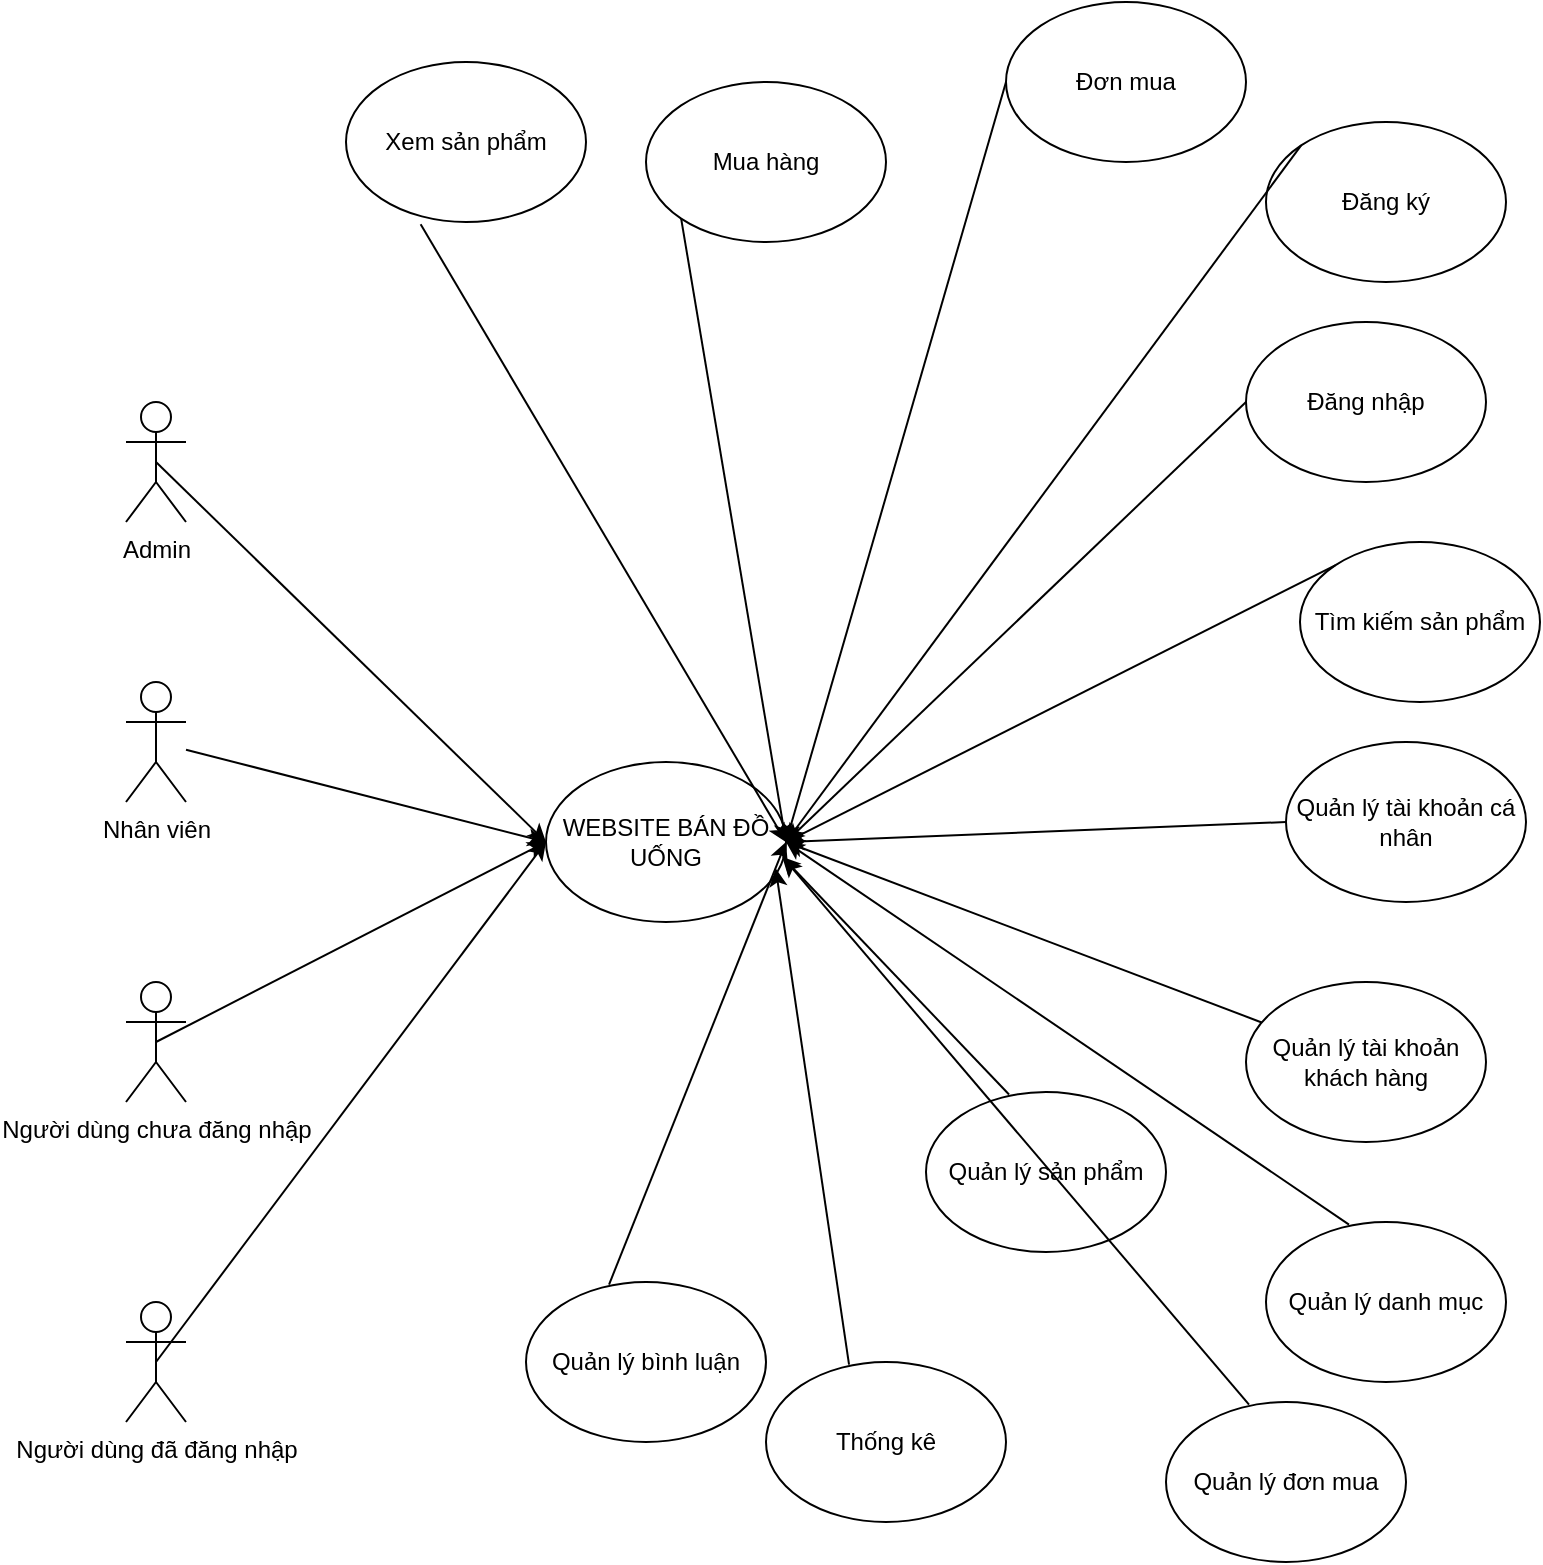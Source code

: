 <mxfile version="22.1.0" type="github" pages="2">
  <diagram name="Trang-1" id="LE5ST5JqmTWKM6O9tlin">
    <mxGraphModel dx="2893" dy="1637" grid="1" gridSize="10" guides="1" tooltips="1" connect="1" arrows="1" fold="1" page="1" pageScale="1" pageWidth="827" pageHeight="1169" math="0" shadow="0">
      <root>
        <mxCell id="0" />
        <mxCell id="1" parent="0" />
        <mxCell id="e_DF6yTAuLV_D-v6HtF5-1" value="Người dùng chưa đăng nhập" style="shape=umlActor;verticalLabelPosition=bottom;verticalAlign=top;html=1;outlineConnect=0;" parent="1" vertex="1">
          <mxGeometry x="120" y="530" width="30" height="60" as="geometry" />
        </mxCell>
        <mxCell id="e_DF6yTAuLV_D-v6HtF5-3" value="Admin" style="shape=umlActor;verticalLabelPosition=bottom;verticalAlign=top;html=1;outlineConnect=0;" parent="1" vertex="1">
          <mxGeometry x="120" y="240" width="30" height="60" as="geometry" />
        </mxCell>
        <mxCell id="e_DF6yTAuLV_D-v6HtF5-4" value="Người dùng đã đăng nhập" style="shape=umlActor;verticalLabelPosition=bottom;verticalAlign=top;html=1;outlineConnect=0;" parent="1" vertex="1">
          <mxGeometry x="120" y="690" width="30" height="60" as="geometry" />
        </mxCell>
        <mxCell id="e_DF6yTAuLV_D-v6HtF5-5" value="Nhân viên" style="shape=umlActor;verticalLabelPosition=bottom;verticalAlign=top;html=1;outlineConnect=0;" parent="1" vertex="1">
          <mxGeometry x="120" y="380" width="30" height="60" as="geometry" />
        </mxCell>
        <mxCell id="e_DF6yTAuLV_D-v6HtF5-9" value="WEBSITE BÁN ĐỒ UỐNG" style="ellipse;whiteSpace=wrap;html=1;" parent="1" vertex="1">
          <mxGeometry x="330" y="420" width="120" height="80" as="geometry" />
        </mxCell>
        <mxCell id="e_DF6yTAuLV_D-v6HtF5-11" value="" style="endArrow=classic;html=1;rounded=0;entryX=0;entryY=0.5;entryDx=0;entryDy=0;exitX=0.5;exitY=0.5;exitDx=0;exitDy=0;exitPerimeter=0;" parent="1" source="e_DF6yTAuLV_D-v6HtF5-1" target="e_DF6yTAuLV_D-v6HtF5-9" edge="1">
          <mxGeometry width="50" height="50" relative="1" as="geometry">
            <mxPoint x="150" y="570" as="sourcePoint" />
            <mxPoint x="200" y="520" as="targetPoint" />
          </mxGeometry>
        </mxCell>
        <mxCell id="e_DF6yTAuLV_D-v6HtF5-12" value="" style="endArrow=classic;html=1;rounded=0;entryX=0;entryY=0.5;entryDx=0;entryDy=0;exitX=0.5;exitY=0.5;exitDx=0;exitDy=0;exitPerimeter=0;" parent="1" source="e_DF6yTAuLV_D-v6HtF5-4" target="e_DF6yTAuLV_D-v6HtF5-9" edge="1">
          <mxGeometry width="50" height="50" relative="1" as="geometry">
            <mxPoint x="150" y="570" as="sourcePoint" />
            <mxPoint x="200" y="520" as="targetPoint" />
          </mxGeometry>
        </mxCell>
        <mxCell id="e_DF6yTAuLV_D-v6HtF5-13" value="" style="endArrow=classic;html=1;rounded=0;entryX=0;entryY=0.5;entryDx=0;entryDy=0;" parent="1" source="e_DF6yTAuLV_D-v6HtF5-5" target="e_DF6yTAuLV_D-v6HtF5-9" edge="1">
          <mxGeometry width="50" height="50" relative="1" as="geometry">
            <mxPoint x="150" y="570" as="sourcePoint" />
            <mxPoint x="200" y="520" as="targetPoint" />
          </mxGeometry>
        </mxCell>
        <mxCell id="e_DF6yTAuLV_D-v6HtF5-14" value="" style="endArrow=classic;html=1;rounded=0;entryX=0;entryY=0.5;entryDx=0;entryDy=0;exitX=0.5;exitY=0.5;exitDx=0;exitDy=0;exitPerimeter=0;" parent="1" source="e_DF6yTAuLV_D-v6HtF5-3" target="e_DF6yTAuLV_D-v6HtF5-9" edge="1">
          <mxGeometry width="50" height="50" relative="1" as="geometry">
            <mxPoint x="150" y="570" as="sourcePoint" />
            <mxPoint x="200" y="520" as="targetPoint" />
          </mxGeometry>
        </mxCell>
        <mxCell id="e_DF6yTAuLV_D-v6HtF5-16" value="Tìm kiếm sản phẩm" style="ellipse;whiteSpace=wrap;html=1;" parent="1" vertex="1">
          <mxGeometry x="707" y="310" width="120" height="80" as="geometry" />
        </mxCell>
        <mxCell id="e_DF6yTAuLV_D-v6HtF5-17" value="Đăng ký" style="ellipse;whiteSpace=wrap;html=1;" parent="1" vertex="1">
          <mxGeometry x="690" y="100" width="120" height="80" as="geometry" />
        </mxCell>
        <mxCell id="e_DF6yTAuLV_D-v6HtF5-18" value="Đơn mua" style="ellipse;whiteSpace=wrap;html=1;" parent="1" vertex="1">
          <mxGeometry x="560" y="40" width="120" height="80" as="geometry" />
        </mxCell>
        <mxCell id="e_DF6yTAuLV_D-v6HtF5-19" value="Quản lý tài khoản cá nhân" style="ellipse;whiteSpace=wrap;html=1;" parent="1" vertex="1">
          <mxGeometry x="700" y="410" width="120" height="80" as="geometry" />
        </mxCell>
        <mxCell id="e_DF6yTAuLV_D-v6HtF5-20" value="Mua hàng" style="ellipse;whiteSpace=wrap;html=1;" parent="1" vertex="1">
          <mxGeometry x="380" y="80" width="120" height="80" as="geometry" />
        </mxCell>
        <mxCell id="e_DF6yTAuLV_D-v6HtF5-21" value="Xem sản phẩm" style="ellipse;whiteSpace=wrap;html=1;" parent="1" vertex="1">
          <mxGeometry x="230" y="70" width="120" height="80" as="geometry" />
        </mxCell>
        <mxCell id="e_DF6yTAuLV_D-v6HtF5-23" value="" style="endArrow=classic;html=1;rounded=0;entryX=1;entryY=0.5;entryDx=0;entryDy=0;exitX=0.311;exitY=1.014;exitDx=0;exitDy=0;exitPerimeter=0;" parent="1" source="e_DF6yTAuLV_D-v6HtF5-21" target="e_DF6yTAuLV_D-v6HtF5-9" edge="1">
          <mxGeometry width="50" height="50" relative="1" as="geometry">
            <mxPoint x="410" y="570" as="sourcePoint" />
            <mxPoint x="460" y="520" as="targetPoint" />
          </mxGeometry>
        </mxCell>
        <mxCell id="e_DF6yTAuLV_D-v6HtF5-24" value="" style="endArrow=classic;html=1;rounded=0;entryX=1;entryY=0.5;entryDx=0;entryDy=0;exitX=0;exitY=1;exitDx=0;exitDy=0;" parent="1" source="e_DF6yTAuLV_D-v6HtF5-20" target="e_DF6yTAuLV_D-v6HtF5-9" edge="1">
          <mxGeometry width="50" height="50" relative="1" as="geometry">
            <mxPoint x="410" y="570" as="sourcePoint" />
            <mxPoint x="460" y="520" as="targetPoint" />
          </mxGeometry>
        </mxCell>
        <mxCell id="e_DF6yTAuLV_D-v6HtF5-25" value="" style="endArrow=classic;html=1;rounded=0;entryX=1;entryY=0.5;entryDx=0;entryDy=0;exitX=0;exitY=0.5;exitDx=0;exitDy=0;" parent="1" source="e_DF6yTAuLV_D-v6HtF5-19" target="e_DF6yTAuLV_D-v6HtF5-9" edge="1">
          <mxGeometry width="50" height="50" relative="1" as="geometry">
            <mxPoint x="410" y="570" as="sourcePoint" />
            <mxPoint x="460" y="520" as="targetPoint" />
          </mxGeometry>
        </mxCell>
        <mxCell id="e_DF6yTAuLV_D-v6HtF5-26" value="" style="endArrow=classic;html=1;rounded=0;entryX=1;entryY=0.5;entryDx=0;entryDy=0;exitX=0;exitY=0.5;exitDx=0;exitDy=0;" parent="1" source="e_DF6yTAuLV_D-v6HtF5-18" target="e_DF6yTAuLV_D-v6HtF5-9" edge="1">
          <mxGeometry width="50" height="50" relative="1" as="geometry">
            <mxPoint x="410" y="570" as="sourcePoint" />
            <mxPoint x="460" y="520" as="targetPoint" />
          </mxGeometry>
        </mxCell>
        <mxCell id="e_DF6yTAuLV_D-v6HtF5-27" value="" style="endArrow=classic;html=1;rounded=0;exitX=0;exitY=0;exitDx=0;exitDy=0;" parent="1" source="e_DF6yTAuLV_D-v6HtF5-17" edge="1">
          <mxGeometry width="50" height="50" relative="1" as="geometry">
            <mxPoint x="410" y="570" as="sourcePoint" />
            <mxPoint x="450" y="460" as="targetPoint" />
          </mxGeometry>
        </mxCell>
        <mxCell id="e_DF6yTAuLV_D-v6HtF5-28" value="" style="endArrow=classic;html=1;rounded=0;entryX=1;entryY=0.5;entryDx=0;entryDy=0;exitX=0;exitY=0;exitDx=0;exitDy=0;" parent="1" source="e_DF6yTAuLV_D-v6HtF5-16" target="e_DF6yTAuLV_D-v6HtF5-9" edge="1">
          <mxGeometry width="50" height="50" relative="1" as="geometry">
            <mxPoint x="410" y="570" as="sourcePoint" />
            <mxPoint x="460" y="520" as="targetPoint" />
          </mxGeometry>
        </mxCell>
        <mxCell id="9szWvoPitaLKR_dvQlTz-1" value="Quản lý tài khoản khách hàng" style="ellipse;whiteSpace=wrap;html=1;" parent="1" vertex="1">
          <mxGeometry x="680" y="530" width="120" height="80" as="geometry" />
        </mxCell>
        <mxCell id="9szWvoPitaLKR_dvQlTz-2" value="Đăng nhập" style="ellipse;whiteSpace=wrap;html=1;" parent="1" vertex="1">
          <mxGeometry x="680" y="200" width="120" height="80" as="geometry" />
        </mxCell>
        <mxCell id="9szWvoPitaLKR_dvQlTz-3" value="" style="endArrow=classic;html=1;rounded=0;exitX=0;exitY=0.5;exitDx=0;exitDy=0;entryX=1;entryY=0.5;entryDx=0;entryDy=0;" parent="1" source="9szWvoPitaLKR_dvQlTz-2" target="e_DF6yTAuLV_D-v6HtF5-9" edge="1">
          <mxGeometry width="50" height="50" relative="1" as="geometry">
            <mxPoint x="735" y="282" as="sourcePoint" />
            <mxPoint x="460" y="470" as="targetPoint" />
          </mxGeometry>
        </mxCell>
        <mxCell id="9szWvoPitaLKR_dvQlTz-4" value="" style="endArrow=classic;html=1;rounded=0;entryX=1;entryY=0.5;entryDx=0;entryDy=0;" parent="1" source="9szWvoPitaLKR_dvQlTz-1" target="e_DF6yTAuLV_D-v6HtF5-9" edge="1">
          <mxGeometry width="50" height="50" relative="1" as="geometry">
            <mxPoint x="745" y="292" as="sourcePoint" />
            <mxPoint x="470" y="480" as="targetPoint" />
          </mxGeometry>
        </mxCell>
        <mxCell id="9szWvoPitaLKR_dvQlTz-5" value="Quản lý danh mục" style="ellipse;whiteSpace=wrap;html=1;" parent="1" vertex="1">
          <mxGeometry x="690" y="650" width="120" height="80" as="geometry" />
        </mxCell>
        <mxCell id="9szWvoPitaLKR_dvQlTz-6" value="" style="endArrow=classic;html=1;rounded=0;exitX=0.346;exitY=0.016;exitDx=0;exitDy=0;exitPerimeter=0;entryX=1;entryY=0.5;entryDx=0;entryDy=0;" parent="1" source="9szWvoPitaLKR_dvQlTz-5" target="e_DF6yTAuLV_D-v6HtF5-9" edge="1">
          <mxGeometry width="50" height="50" relative="1" as="geometry">
            <mxPoint x="655" y="648" as="sourcePoint" />
            <mxPoint x="400" y="570" as="targetPoint" />
          </mxGeometry>
        </mxCell>
        <mxCell id="9szWvoPitaLKR_dvQlTz-7" value="Quản lý sản phẩm" style="ellipse;whiteSpace=wrap;html=1;" parent="1" vertex="1">
          <mxGeometry x="520" y="585" width="120" height="80" as="geometry" />
        </mxCell>
        <mxCell id="9szWvoPitaLKR_dvQlTz-8" value="" style="endArrow=classic;html=1;rounded=0;exitX=0.346;exitY=0.016;exitDx=0;exitDy=0;exitPerimeter=0;entryX=0.984;entryY=0.592;entryDx=0;entryDy=0;entryPerimeter=0;" parent="1" source="9szWvoPitaLKR_dvQlTz-7" target="e_DF6yTAuLV_D-v6HtF5-9" edge="1">
          <mxGeometry width="50" height="50" relative="1" as="geometry">
            <mxPoint x="610" y="678" as="sourcePoint" />
            <mxPoint x="355" y="600" as="targetPoint" />
          </mxGeometry>
        </mxCell>
        <mxCell id="9szWvoPitaLKR_dvQlTz-9" value="Quản lý đơn mua" style="ellipse;whiteSpace=wrap;html=1;" parent="1" vertex="1">
          <mxGeometry x="640" y="740" width="120" height="80" as="geometry" />
        </mxCell>
        <mxCell id="9szWvoPitaLKR_dvQlTz-10" value="" style="endArrow=classic;html=1;rounded=0;exitX=0.346;exitY=0.016;exitDx=0;exitDy=0;exitPerimeter=0;entryX=0.991;entryY=0.603;entryDx=0;entryDy=0;entryPerimeter=0;" parent="1" source="9szWvoPitaLKR_dvQlTz-9" target="e_DF6yTAuLV_D-v6HtF5-9" edge="1">
          <mxGeometry width="50" height="50" relative="1" as="geometry">
            <mxPoint x="555" y="713" as="sourcePoint" />
            <mxPoint x="300" y="635" as="targetPoint" />
          </mxGeometry>
        </mxCell>
        <mxCell id="9szWvoPitaLKR_dvQlTz-11" value="Thống kê" style="ellipse;whiteSpace=wrap;html=1;" parent="1" vertex="1">
          <mxGeometry x="440" y="720" width="120" height="80" as="geometry" />
        </mxCell>
        <mxCell id="9szWvoPitaLKR_dvQlTz-12" value="" style="endArrow=classic;html=1;rounded=0;exitX=0.346;exitY=0.016;exitDx=0;exitDy=0;exitPerimeter=0;entryX=0.957;entryY=0.665;entryDx=0;entryDy=0;entryPerimeter=0;" parent="1" source="9szWvoPitaLKR_dvQlTz-11" target="e_DF6yTAuLV_D-v6HtF5-9" edge="1">
          <mxGeometry width="50" height="50" relative="1" as="geometry">
            <mxPoint x="615" y="688" as="sourcePoint" />
            <mxPoint x="360" y="610" as="targetPoint" />
          </mxGeometry>
        </mxCell>
        <mxCell id="9szWvoPitaLKR_dvQlTz-13" value="Quản lý bình luận" style="ellipse;whiteSpace=wrap;html=1;" parent="1" vertex="1">
          <mxGeometry x="320" y="680" width="120" height="80" as="geometry" />
        </mxCell>
        <mxCell id="9szWvoPitaLKR_dvQlTz-14" value="" style="endArrow=classic;html=1;rounded=0;exitX=0.346;exitY=0.016;exitDx=0;exitDy=0;exitPerimeter=0;entryX=1;entryY=0.5;entryDx=0;entryDy=0;" parent="1" source="9szWvoPitaLKR_dvQlTz-13" target="e_DF6yTAuLV_D-v6HtF5-9" edge="1">
          <mxGeometry width="50" height="50" relative="1" as="geometry">
            <mxPoint x="565" y="662" as="sourcePoint" />
            <mxPoint x="310" y="584" as="targetPoint" />
          </mxGeometry>
        </mxCell>
      </root>
    </mxGraphModel>
  </diagram>
  <diagram id="Zil39-c4zS7XawyliA8Z" name="Trang-2">
    <mxGraphModel dx="1335" dy="755" grid="1" gridSize="10" guides="1" tooltips="1" connect="1" arrows="1" fold="1" page="1" pageScale="1" pageWidth="827" pageHeight="1169" math="0" shadow="0">
      <root>
        <mxCell id="0" />
        <mxCell id="1" parent="0" />
        <mxCell id="gdIYdDyOoyrGE-L6zh9g-1" value="Admin" style="shape=umlActor;verticalLabelPosition=bottom;verticalAlign=top;html=1;outlineConnect=0;" parent="1" vertex="1">
          <mxGeometry x="100" y="80" width="30" height="60" as="geometry" />
        </mxCell>
        <mxCell id="gdIYdDyOoyrGE-L6zh9g-2" value="Chức năng đăng nhập quản trị viên" style="ellipse;whiteSpace=wrap;html=1;" parent="1" vertex="1">
          <mxGeometry x="300" y="130" width="120" height="80" as="geometry" />
        </mxCell>
        <mxCell id="gdIYdDyOoyrGE-L6zh9g-3" value="Nhân viên" style="shape=umlActor;verticalLabelPosition=bottom;verticalAlign=top;html=1;outlineConnect=0;" parent="1" vertex="1">
          <mxGeometry x="100" y="210" width="30" height="60" as="geometry" />
        </mxCell>
        <mxCell id="gdIYdDyOoyrGE-L6zh9g-4" value="Chức năng đăng nhập" style="ellipse;whiteSpace=wrap;html=1;" parent="1" vertex="1">
          <mxGeometry x="590" y="130" width="120" height="80" as="geometry" />
        </mxCell>
        <mxCell id="gdIYdDyOoyrGE-L6zh9g-5" value="" style="endArrow=classic;html=1;rounded=0;entryX=0;entryY=0.5;entryDx=0;entryDy=0;exitX=0.5;exitY=0.5;exitDx=0;exitDy=0;exitPerimeter=0;" parent="1" source="gdIYdDyOoyrGE-L6zh9g-3" target="gdIYdDyOoyrGE-L6zh9g-2" edge="1">
          <mxGeometry width="50" height="50" relative="1" as="geometry">
            <mxPoint x="190" y="240" as="sourcePoint" />
            <mxPoint x="240" y="190" as="targetPoint" />
          </mxGeometry>
        </mxCell>
        <mxCell id="gdIYdDyOoyrGE-L6zh9g-6" value="" style="endArrow=classic;html=1;rounded=0;entryX=0;entryY=0.5;entryDx=0;entryDy=0;exitX=0.5;exitY=0.5;exitDx=0;exitDy=0;exitPerimeter=0;" parent="1" source="gdIYdDyOoyrGE-L6zh9g-1" target="gdIYdDyOoyrGE-L6zh9g-2" edge="1">
          <mxGeometry width="50" height="50" relative="1" as="geometry">
            <mxPoint x="260" y="220" as="sourcePoint" />
            <mxPoint x="310" y="170" as="targetPoint" />
          </mxGeometry>
        </mxCell>
        <mxCell id="gdIYdDyOoyrGE-L6zh9g-7" value="" style="endArrow=classic;html=1;rounded=0;entryX=1;entryY=0.5;entryDx=0;entryDy=0;exitX=0;exitY=0.5;exitDx=0;exitDy=0;" parent="1" source="gdIYdDyOoyrGE-L6zh9g-4" target="gdIYdDyOoyrGE-L6zh9g-2" edge="1">
          <mxGeometry width="50" height="50" relative="1" as="geometry">
            <mxPoint x="440" y="240" as="sourcePoint" />
            <mxPoint x="490" y="190" as="targetPoint" />
          </mxGeometry>
        </mxCell>
        <mxCell id="gdIYdDyOoyrGE-L6zh9g-8" value="Người dùng" style="shape=umlActor;verticalLabelPosition=bottom;verticalAlign=top;html=1;outlineConnect=0;" parent="1" vertex="1">
          <mxGeometry x="110" y="450" width="30" height="60" as="geometry" />
        </mxCell>
        <mxCell id="gdIYdDyOoyrGE-L6zh9g-9" value="Chức năng đăng nhập của người dùng" style="ellipse;whiteSpace=wrap;html=1;" parent="1" vertex="1">
          <mxGeometry x="310" y="440" width="150" height="90" as="geometry" />
        </mxCell>
        <mxCell id="gdIYdDyOoyrGE-L6zh9g-10" value="Chức năng quên mật khẩu" style="ellipse;whiteSpace=wrap;html=1;" parent="1" vertex="1">
          <mxGeometry x="600" y="545" width="120" height="80" as="geometry" />
        </mxCell>
        <mxCell id="gdIYdDyOoyrGE-L6zh9g-11" value="Chức năng đăng nhập" style="ellipse;whiteSpace=wrap;html=1;" parent="1" vertex="1">
          <mxGeometry x="600" y="380" width="120" height="80" as="geometry" />
        </mxCell>
        <mxCell id="gdIYdDyOoyrGE-L6zh9g-12" value="" style="endArrow=classic;html=1;rounded=0;exitX=0.5;exitY=0.5;exitDx=0;exitDy=0;exitPerimeter=0;" parent="1" source="gdIYdDyOoyrGE-L6zh9g-8" edge="1">
          <mxGeometry width="50" height="50" relative="1" as="geometry">
            <mxPoint x="270" y="530" as="sourcePoint" />
            <mxPoint x="310" y="480" as="targetPoint" />
          </mxGeometry>
        </mxCell>
        <mxCell id="gdIYdDyOoyrGE-L6zh9g-13" value="" style="endArrow=classic;html=1;rounded=0;exitX=-0.011;exitY=0.553;exitDx=0;exitDy=0;exitPerimeter=0;entryX=1;entryY=0.5;entryDx=0;entryDy=0;" parent="1" target="gdIYdDyOoyrGE-L6zh9g-9" edge="1">
          <mxGeometry width="50" height="50" relative="1" as="geometry">
            <mxPoint x="600.0" y="424.24" as="sourcePoint" />
            <mxPoint x="427.712" y="466.338" as="targetPoint" />
          </mxGeometry>
        </mxCell>
        <mxCell id="gdIYdDyOoyrGE-L6zh9g-14" value="" style="endArrow=classic;html=1;rounded=0;entryX=0.989;entryY=0.421;entryDx=0;entryDy=0;entryPerimeter=0;exitX=0;exitY=0.5;exitDx=0;exitDy=0;" parent="1" source="gdIYdDyOoyrGE-L6zh9g-10" target="gdIYdDyOoyrGE-L6zh9g-9" edge="1">
          <mxGeometry width="50" height="50" relative="1" as="geometry">
            <mxPoint x="440" y="570" as="sourcePoint" />
            <mxPoint x="490" y="520" as="targetPoint" />
          </mxGeometry>
        </mxCell>
        <mxCell id="gdIYdDyOoyrGE-L6zh9g-30" value="Chức năng nhập mã giảm giá" style="ellipse;whiteSpace=wrap;html=1;" parent="1" vertex="1">
          <mxGeometry x="600" y="1010" width="120" height="80" as="geometry" />
        </mxCell>
        <mxCell id="gdIYdDyOoyrGE-L6zh9g-31" value="Người dùng chưa đăng nhập" style="shape=umlActor;verticalLabelPosition=bottom;verticalAlign=top;html=1;outlineConnect=0;" parent="1" vertex="1">
          <mxGeometry x="100" y="772.5" width="30" height="60" as="geometry" />
        </mxCell>
        <mxCell id="gdIYdDyOoyrGE-L6zh9g-32" value="Chức năng mua hàng" style="ellipse;whiteSpace=wrap;html=1;" parent="1" vertex="1">
          <mxGeometry x="300" y="807.5" width="145" height="95" as="geometry" />
        </mxCell>
        <mxCell id="gdIYdDyOoyrGE-L6zh9g-33" value="Người dùng đã đăng nhập" style="shape=umlActor;verticalLabelPosition=bottom;verticalAlign=top;html=1;outlineConnect=0;" parent="1" vertex="1">
          <mxGeometry x="100" y="902.5" width="30" height="60" as="geometry" />
        </mxCell>
        <mxCell id="gdIYdDyOoyrGE-L6zh9g-34" value="Nhập thông tin mua hàng" style="ellipse;whiteSpace=wrap;html=1;" parent="1" vertex="1">
          <mxGeometry x="590" y="822.5" width="120" height="80" as="geometry" />
        </mxCell>
        <mxCell id="gdIYdDyOoyrGE-L6zh9g-35" value="" style="endArrow=classic;html=1;rounded=0;entryX=0;entryY=0.5;entryDx=0;entryDy=0;exitX=0.5;exitY=0.5;exitDx=0;exitDy=0;exitPerimeter=0;" parent="1" source="gdIYdDyOoyrGE-L6zh9g-33" target="gdIYdDyOoyrGE-L6zh9g-32" edge="1">
          <mxGeometry width="50" height="50" relative="1" as="geometry">
            <mxPoint x="190" y="932.5" as="sourcePoint" />
            <mxPoint x="240" y="882.5" as="targetPoint" />
          </mxGeometry>
        </mxCell>
        <mxCell id="gdIYdDyOoyrGE-L6zh9g-36" value="" style="endArrow=classic;html=1;rounded=0;entryX=0;entryY=0.5;entryDx=0;entryDy=0;exitX=0.5;exitY=0.5;exitDx=0;exitDy=0;exitPerimeter=0;" parent="1" source="gdIYdDyOoyrGE-L6zh9g-31" target="gdIYdDyOoyrGE-L6zh9g-32" edge="1">
          <mxGeometry width="50" height="50" relative="1" as="geometry">
            <mxPoint x="260" y="912.5" as="sourcePoint" />
            <mxPoint x="310" y="862.5" as="targetPoint" />
          </mxGeometry>
        </mxCell>
        <mxCell id="gdIYdDyOoyrGE-L6zh9g-37" value="" style="endArrow=classic;html=1;rounded=0;entryX=1;entryY=0.5;entryDx=0;entryDy=0;exitX=0;exitY=0.5;exitDx=0;exitDy=0;" parent="1" source="gdIYdDyOoyrGE-L6zh9g-34" target="gdIYdDyOoyrGE-L6zh9g-32" edge="1">
          <mxGeometry width="50" height="50" relative="1" as="geometry">
            <mxPoint x="440" y="932.5" as="sourcePoint" />
            <mxPoint x="490" y="882.5" as="targetPoint" />
          </mxGeometry>
        </mxCell>
        <mxCell id="gdIYdDyOoyrGE-L6zh9g-39" value="Thêm giỏ hàng" style="ellipse;whiteSpace=wrap;html=1;" parent="1" vertex="1">
          <mxGeometry x="590" y="687.5" width="120" height="80" as="geometry" />
        </mxCell>
        <mxCell id="gdIYdDyOoyrGE-L6zh9g-40" value="" style="endArrow=classic;html=1;rounded=0;exitX=0.037;exitY=0.299;exitDx=0;exitDy=0;exitPerimeter=0;" parent="1" source="gdIYdDyOoyrGE-L6zh9g-30" edge="1">
          <mxGeometry width="50" height="50" relative="1" as="geometry">
            <mxPoint x="600" y="1042.5" as="sourcePoint" />
            <mxPoint x="445" y="857.5" as="targetPoint" />
          </mxGeometry>
        </mxCell>
        <mxCell id="gdIYdDyOoyrGE-L6zh9g-41" value="" style="endArrow=classic;html=1;rounded=0;exitX=0;exitY=0.5;exitDx=0;exitDy=0;entryX=0.993;entryY=0.532;entryDx=0;entryDy=0;entryPerimeter=0;" parent="1" source="gdIYdDyOoyrGE-L6zh9g-39" target="gdIYdDyOoyrGE-L6zh9g-32" edge="1">
          <mxGeometry width="50" height="50" relative="1" as="geometry">
            <mxPoint x="385" y="897.5" as="sourcePoint" />
            <mxPoint x="415" y="867.5" as="targetPoint" />
          </mxGeometry>
        </mxCell>
        <mxCell id="ChWsdMEYth3BgmR_pN5C-75" value="Admin" style="shape=umlActor;verticalLabelPosition=bottom;verticalAlign=top;html=1;outlineConnect=0;" vertex="1" parent="1">
          <mxGeometry x="1990" y="190" width="30" height="60" as="geometry" />
        </mxCell>
        <mxCell id="ChWsdMEYth3BgmR_pN5C-76" value="WEBSITE BÁN ĐỒ UỐNG" style="rounded=1;whiteSpace=wrap;html=1;" vertex="1" parent="1">
          <mxGeometry x="1710" y="535" width="120" height="60" as="geometry" />
        </mxCell>
        <mxCell id="ChWsdMEYth3BgmR_pN5C-77" value="Người dùng đã đăng nhập" style="shape=umlActor;verticalLabelPosition=bottom;verticalAlign=top;html=1;outlineConnect=0;" vertex="1" parent="1">
          <mxGeometry x="1980" y="910" width="30" height="60" as="geometry" />
        </mxCell>
        <mxCell id="ChWsdMEYth3BgmR_pN5C-78" value="Người dùng đã đăng nhập" style="shape=umlActor;verticalLabelPosition=bottom;verticalAlign=top;html=1;outlineConnect=0;" vertex="1" parent="1">
          <mxGeometry x="2070" y="535" width="30" height="60" as="geometry" />
        </mxCell>
        <mxCell id="ChWsdMEYth3BgmR_pN5C-79" value="&amp;nbsp;Quản lý danh mục" style="ellipse;whiteSpace=wrap;html=1;" vertex="1" parent="1">
          <mxGeometry x="1935" y="20" width="120" height="80" as="geometry" />
        </mxCell>
        <mxCell id="ChWsdMEYth3BgmR_pN5C-80" value="&amp;nbsp;Quản lý sản phẩm" style="ellipse;whiteSpace=wrap;html=1;" vertex="1" parent="1">
          <mxGeometry x="2130" y="30" width="120" height="80" as="geometry" />
        </mxCell>
        <mxCell id="ChWsdMEYth3BgmR_pN5C-81" value="&amp;nbsp;Quản lý tài khoản khách hàng" style="ellipse;whiteSpace=wrap;html=1;" vertex="1" parent="1">
          <mxGeometry x="2280" y="70" width="120" height="80" as="geometry" />
        </mxCell>
        <mxCell id="ChWsdMEYth3BgmR_pN5C-82" value="Quản&amp;nbsp; lý bình luận" style="ellipse;whiteSpace=wrap;html=1;" vertex="1" parent="1">
          <mxGeometry x="2210" y="180" width="120" height="80" as="geometry" />
        </mxCell>
        <mxCell id="ChWsdMEYth3BgmR_pN5C-83" value="" style="endArrow=classic;html=1;rounded=0;entryX=0;entryY=1;entryDx=0;entryDy=0;exitX=0.5;exitY=0.5;exitDx=0;exitDy=0;exitPerimeter=0;" edge="1" parent="1" source="ChWsdMEYth3BgmR_pN5C-75" target="ChWsdMEYth3BgmR_pN5C-79">
          <mxGeometry width="50" height="50" relative="1" as="geometry">
            <mxPoint x="2010" y="270" as="sourcePoint" />
            <mxPoint x="2060" y="220" as="targetPoint" />
          </mxGeometry>
        </mxCell>
        <mxCell id="ChWsdMEYth3BgmR_pN5C-84" value="" style="endArrow=classic;html=1;rounded=0;entryX=0;entryY=0;entryDx=0;entryDy=0;exitX=0.5;exitY=0.5;exitDx=0;exitDy=0;exitPerimeter=0;" edge="1" parent="1" source="ChWsdMEYth3BgmR_pN5C-75" target="ChWsdMEYth3BgmR_pN5C-82">
          <mxGeometry width="50" height="50" relative="1" as="geometry">
            <mxPoint x="2070" y="300" as="sourcePoint" />
            <mxPoint x="2110" y="250" as="targetPoint" />
          </mxGeometry>
        </mxCell>
        <mxCell id="ChWsdMEYth3BgmR_pN5C-85" value="" style="endArrow=classic;html=1;rounded=0;entryX=0;entryY=0.5;entryDx=0;entryDy=0;exitX=0.5;exitY=0.5;exitDx=0;exitDy=0;exitPerimeter=0;" edge="1" parent="1" source="ChWsdMEYth3BgmR_pN5C-75" target="ChWsdMEYth3BgmR_pN5C-81">
          <mxGeometry width="50" height="50" relative="1" as="geometry">
            <mxPoint x="2070" y="300" as="sourcePoint" />
            <mxPoint x="2120" y="250" as="targetPoint" />
          </mxGeometry>
        </mxCell>
        <mxCell id="ChWsdMEYth3BgmR_pN5C-86" value="" style="endArrow=classic;html=1;rounded=0;entryX=0;entryY=1;entryDx=0;entryDy=0;exitX=0.5;exitY=0.5;exitDx=0;exitDy=0;exitPerimeter=0;" edge="1" parent="1" source="ChWsdMEYth3BgmR_pN5C-75" target="ChWsdMEYth3BgmR_pN5C-80">
          <mxGeometry width="50" height="50" relative="1" as="geometry">
            <mxPoint x="2070" y="300" as="sourcePoint" />
            <mxPoint x="2120" y="250" as="targetPoint" />
          </mxGeometry>
        </mxCell>
        <mxCell id="ChWsdMEYth3BgmR_pN5C-87" value="" style="endArrow=classic;html=1;rounded=0;entryX=0.942;entryY=-0.006;entryDx=0;entryDy=0;entryPerimeter=0;exitX=0.5;exitY=0.5;exitDx=0;exitDy=0;exitPerimeter=0;" edge="1" parent="1" source="ChWsdMEYth3BgmR_pN5C-75" target="ChWsdMEYth3BgmR_pN5C-76">
          <mxGeometry width="50" height="50" relative="1" as="geometry">
            <mxPoint x="2070" y="370" as="sourcePoint" />
            <mxPoint x="2120" y="320" as="targetPoint" />
          </mxGeometry>
        </mxCell>
        <mxCell id="ChWsdMEYth3BgmR_pN5C-88" value="" style="endArrow=classic;html=1;rounded=0;entryX=0.918;entryY=0.978;entryDx=0;entryDy=0;entryPerimeter=0;exitX=0.5;exitY=0.5;exitDx=0;exitDy=0;exitPerimeter=0;" edge="1" parent="1" source="ChWsdMEYth3BgmR_pN5C-77" target="ChWsdMEYth3BgmR_pN5C-76">
          <mxGeometry width="50" height="50" relative="1" as="geometry">
            <mxPoint x="1920" y="480" as="sourcePoint" />
            <mxPoint x="1970" y="430" as="targetPoint" />
          </mxGeometry>
        </mxCell>
        <mxCell id="ChWsdMEYth3BgmR_pN5C-89" value="" style="endArrow=classic;html=1;rounded=0;entryX=1;entryY=0.5;entryDx=0;entryDy=0;exitX=0.5;exitY=0.5;exitDx=0;exitDy=0;exitPerimeter=0;" edge="1" parent="1" source="ChWsdMEYth3BgmR_pN5C-78" target="ChWsdMEYth3BgmR_pN5C-76">
          <mxGeometry width="50" height="50" relative="1" as="geometry">
            <mxPoint x="1920" y="480" as="sourcePoint" />
            <mxPoint x="1970" y="430" as="targetPoint" />
          </mxGeometry>
        </mxCell>
        <mxCell id="ChWsdMEYth3BgmR_pN5C-90" value="Tìm kiếm sản phẩm" style="ellipse;whiteSpace=wrap;html=1;" vertex="1" parent="1">
          <mxGeometry x="2180" y="350" width="120" height="80" as="geometry" />
        </mxCell>
        <mxCell id="ChWsdMEYth3BgmR_pN5C-91" value="Xem chi tiết sản phẩm" style="ellipse;whiteSpace=wrap;html=1;" vertex="1" parent="1">
          <mxGeometry x="2040" y="380" width="120" height="80" as="geometry" />
        </mxCell>
        <mxCell id="ChWsdMEYth3BgmR_pN5C-92" value="Mua hàng và thanh toán" style="ellipse;whiteSpace=wrap;html=1;" vertex="1" parent="1">
          <mxGeometry x="2310" y="515" width="120" height="80" as="geometry" />
        </mxCell>
        <mxCell id="ChWsdMEYth3BgmR_pN5C-93" value="Thêm sản phẩm vào giỏ hàng" style="ellipse;whiteSpace=wrap;html=1;" vertex="1" parent="1">
          <mxGeometry x="2290" y="420" width="120" height="80" as="geometry" />
        </mxCell>
        <mxCell id="ChWsdMEYth3BgmR_pN5C-94" value="Tìm kiếm sản phẩm" style="ellipse;whiteSpace=wrap;html=1;" vertex="1" parent="1">
          <mxGeometry x="2290" y="620" width="120" height="80" as="geometry" />
        </mxCell>
        <mxCell id="ChWsdMEYth3BgmR_pN5C-95" value="Đăng nhập, đăng ký, cập nhật thông&amp;nbsp; tài khoản" style="ellipse;whiteSpace=wrap;html=1;" vertex="1" parent="1">
          <mxGeometry x="2190" y="680" width="130" height="80" as="geometry" />
        </mxCell>
        <mxCell id="ChWsdMEYth3BgmR_pN5C-96" value="Bình luận" style="ellipse;whiteSpace=wrap;html=1;" vertex="1" parent="1">
          <mxGeometry x="2040" y="660" width="120" height="80" as="geometry" />
        </mxCell>
        <mxCell id="ChWsdMEYth3BgmR_pN5C-97" value="" style="endArrow=classic;html=1;rounded=0;entryX=0.5;entryY=0;entryDx=0;entryDy=0;exitX=0.5;exitY=0.5;exitDx=0;exitDy=0;exitPerimeter=0;" edge="1" parent="1" source="ChWsdMEYth3BgmR_pN5C-78" target="ChWsdMEYth3BgmR_pN5C-96">
          <mxGeometry width="50" height="50" relative="1" as="geometry">
            <mxPoint x="2030" y="600" as="sourcePoint" />
            <mxPoint x="2080" y="550" as="targetPoint" />
          </mxGeometry>
        </mxCell>
        <mxCell id="ChWsdMEYth3BgmR_pN5C-98" value="" style="endArrow=classic;html=1;rounded=0;exitX=0.5;exitY=0.5;exitDx=0;exitDy=0;exitPerimeter=0;" edge="1" parent="1" source="ChWsdMEYth3BgmR_pN5C-78" target="ChWsdMEYth3BgmR_pN5C-95">
          <mxGeometry width="50" height="50" relative="1" as="geometry">
            <mxPoint x="2080" y="570" as="sourcePoint" />
            <mxPoint x="2080" y="550" as="targetPoint" />
          </mxGeometry>
        </mxCell>
        <mxCell id="ChWsdMEYth3BgmR_pN5C-99" value="" style="endArrow=classic;html=1;rounded=0;entryX=0;entryY=0.5;entryDx=0;entryDy=0;exitX=0.5;exitY=0.5;exitDx=0;exitDy=0;exitPerimeter=0;" edge="1" parent="1" source="ChWsdMEYth3BgmR_pN5C-78" target="ChWsdMEYth3BgmR_pN5C-94">
          <mxGeometry width="50" height="50" relative="1" as="geometry">
            <mxPoint x="2030" y="600" as="sourcePoint" />
            <mxPoint x="2080" y="550" as="targetPoint" />
          </mxGeometry>
        </mxCell>
        <mxCell id="ChWsdMEYth3BgmR_pN5C-100" value="" style="endArrow=classic;html=1;rounded=0;entryX=0.003;entryY=0.548;entryDx=0;entryDy=0;entryPerimeter=0;exitX=0.5;exitY=0.5;exitDx=0;exitDy=0;exitPerimeter=0;" edge="1" parent="1" source="ChWsdMEYth3BgmR_pN5C-78" target="ChWsdMEYth3BgmR_pN5C-92">
          <mxGeometry width="50" height="50" relative="1" as="geometry">
            <mxPoint x="2030" y="600" as="sourcePoint" />
            <mxPoint x="2080" y="550" as="targetPoint" />
          </mxGeometry>
        </mxCell>
        <mxCell id="ChWsdMEYth3BgmR_pN5C-101" value="" style="endArrow=classic;html=1;rounded=0;entryX=0;entryY=1;entryDx=0;entryDy=0;exitX=0.5;exitY=0.5;exitDx=0;exitDy=0;exitPerimeter=0;" edge="1" parent="1" source="ChWsdMEYth3BgmR_pN5C-78" target="ChWsdMEYth3BgmR_pN5C-93">
          <mxGeometry width="50" height="50" relative="1" as="geometry">
            <mxPoint x="2030" y="600" as="sourcePoint" />
            <mxPoint x="2080" y="550" as="targetPoint" />
          </mxGeometry>
        </mxCell>
        <mxCell id="ChWsdMEYth3BgmR_pN5C-102" value="" style="endArrow=classic;html=1;rounded=0;entryX=0.327;entryY=0.978;entryDx=0;entryDy=0;entryPerimeter=0;exitX=0.5;exitY=0.5;exitDx=0;exitDy=0;exitPerimeter=0;" edge="1" parent="1" source="ChWsdMEYth3BgmR_pN5C-78" target="ChWsdMEYth3BgmR_pN5C-90">
          <mxGeometry width="50" height="50" relative="1" as="geometry">
            <mxPoint x="2165" y="500" as="sourcePoint" />
            <mxPoint x="2215" y="450" as="targetPoint" />
          </mxGeometry>
        </mxCell>
        <mxCell id="ChWsdMEYth3BgmR_pN5C-103" value="" style="endArrow=classic;html=1;rounded=0;entryX=0.445;entryY=0.991;entryDx=0;entryDy=0;entryPerimeter=0;exitX=0.5;exitY=0.5;exitDx=0;exitDy=0;exitPerimeter=0;" edge="1" parent="1" source="ChWsdMEYth3BgmR_pN5C-78" target="ChWsdMEYth3BgmR_pN5C-91">
          <mxGeometry width="50" height="50" relative="1" as="geometry">
            <mxPoint x="2050" y="515" as="sourcePoint" />
            <mxPoint x="2100" y="465" as="targetPoint" />
          </mxGeometry>
        </mxCell>
        <mxCell id="ChWsdMEYth3BgmR_pN5C-104" value="Tìm kiếm sản phẩm" style="ellipse;whiteSpace=wrap;html=1;" vertex="1" parent="1">
          <mxGeometry x="2270" y="880" width="120" height="80" as="geometry" />
        </mxCell>
        <mxCell id="ChWsdMEYth3BgmR_pN5C-105" value="Đăng Ký" style="ellipse;whiteSpace=wrap;html=1;" vertex="1" parent="1">
          <mxGeometry x="2100" y="1050" width="120" height="80" as="geometry" />
        </mxCell>
        <mxCell id="ChWsdMEYth3BgmR_pN5C-106" value="Xem chi tiết sản phẩm" style="ellipse;whiteSpace=wrap;html=1;" vertex="1" parent="1">
          <mxGeometry x="2100" y="780" width="120" height="80" as="geometry" />
        </mxCell>
        <mxCell id="ChWsdMEYth3BgmR_pN5C-107" value="" style="endArrow=classic;html=1;rounded=0;entryX=0.326;entryY=0.039;entryDx=0;entryDy=0;entryPerimeter=0;exitX=0.5;exitY=0.5;exitDx=0;exitDy=0;exitPerimeter=0;" edge="1" parent="1" source="ChWsdMEYth3BgmR_pN5C-77" target="ChWsdMEYth3BgmR_pN5C-105">
          <mxGeometry width="50" height="50" relative="1" as="geometry">
            <mxPoint x="2250" y="940" as="sourcePoint" />
            <mxPoint x="2300" y="890" as="targetPoint" />
          </mxGeometry>
        </mxCell>
        <mxCell id="ChWsdMEYth3BgmR_pN5C-108" value="" style="endArrow=classic;html=1;rounded=0;exitX=0.5;exitY=0.5;exitDx=0;exitDy=0;exitPerimeter=0;" edge="1" parent="1" source="ChWsdMEYth3BgmR_pN5C-77" target="ChWsdMEYth3BgmR_pN5C-104">
          <mxGeometry width="50" height="50" relative="1" as="geometry">
            <mxPoint x="2250" y="940" as="sourcePoint" />
            <mxPoint x="2300" y="890" as="targetPoint" />
          </mxGeometry>
        </mxCell>
        <mxCell id="ChWsdMEYth3BgmR_pN5C-109" value="" style="endArrow=classic;html=1;rounded=0;entryX=0;entryY=1;entryDx=0;entryDy=0;exitX=0.5;exitY=0.5;exitDx=0;exitDy=0;exitPerimeter=0;" edge="1" parent="1" source="ChWsdMEYth3BgmR_pN5C-77" target="ChWsdMEYth3BgmR_pN5C-106">
          <mxGeometry width="50" height="50" relative="1" as="geometry">
            <mxPoint x="2250" y="940" as="sourcePoint" />
            <mxPoint x="2300" y="890" as="targetPoint" />
          </mxGeometry>
        </mxCell>
        <mxCell id="ChWsdMEYth3BgmR_pN5C-110" value="&amp;nbsp;Thống kê" style="ellipse;whiteSpace=wrap;html=1;" vertex="1" parent="1">
          <mxGeometry x="2070" y="250" width="120" height="80" as="geometry" />
        </mxCell>
        <mxCell id="ChWsdMEYth3BgmR_pN5C-111" value="" style="endArrow=classic;html=1;rounded=0;entryX=0;entryY=0;entryDx=0;entryDy=0;exitX=0.5;exitY=0.5;exitDx=0;exitDy=0;exitPerimeter=0;" edge="1" parent="1" source="ChWsdMEYth3BgmR_pN5C-75" target="ChWsdMEYth3BgmR_pN5C-110">
          <mxGeometry width="50" height="50" relative="1" as="geometry">
            <mxPoint x="2000" y="220" as="sourcePoint" />
            <mxPoint x="2300" y="250" as="targetPoint" />
          </mxGeometry>
        </mxCell>
        <mxCell id="ChWsdMEYth3BgmR_pN5C-127" value="&amp;nbsp;Nhân viên" style="shape=umlActor;verticalLabelPosition=bottom;verticalAlign=top;html=1;outlineConnect=0;" vertex="1" parent="1">
          <mxGeometry x="955" y="950" width="30" height="60" as="geometry" />
        </mxCell>
        <mxCell id="ChWsdMEYth3BgmR_pN5C-128" value="Admin" style="shape=umlActor;verticalLabelPosition=bottom;verticalAlign=top;html=1;outlineConnect=0;" vertex="1" parent="1">
          <mxGeometry x="955" y="730" width="30" height="60" as="geometry" />
        </mxCell>
        <mxCell id="ChWsdMEYth3BgmR_pN5C-129" value="Chức năng quản lý sản phẩm" style="ellipse;whiteSpace=wrap;html=1;" vertex="1" parent="1">
          <mxGeometry x="1145" y="820" width="120" height="80" as="geometry" />
        </mxCell>
        <mxCell id="ChWsdMEYth3BgmR_pN5C-130" value="Thêm sản phẩm" style="ellipse;whiteSpace=wrap;html=1;" vertex="1" parent="1">
          <mxGeometry x="1265" y="660" width="120" height="80" as="geometry" />
        </mxCell>
        <mxCell id="ChWsdMEYth3BgmR_pN5C-131" value="Xuất danh sách sản phẩm" style="ellipse;whiteSpace=wrap;html=1;" vertex="1" parent="1">
          <mxGeometry x="1265" y="1040" width="120" height="80" as="geometry" />
        </mxCell>
        <mxCell id="ChWsdMEYth3BgmR_pN5C-132" value="Tìm kiếm sản phẩm" style="ellipse;whiteSpace=wrap;html=1;" vertex="1" parent="1">
          <mxGeometry x="1415" y="970" width="120" height="80" as="geometry" />
        </mxCell>
        <mxCell id="ChWsdMEYth3BgmR_pN5C-133" value="Xoá sản phẩm" style="ellipse;whiteSpace=wrap;html=1;" vertex="1" parent="1">
          <mxGeometry x="1505" y="840" width="120" height="80" as="geometry" />
        </mxCell>
        <mxCell id="ChWsdMEYth3BgmR_pN5C-134" value="Sửa sản phẩm" style="ellipse;whiteSpace=wrap;html=1;" vertex="1" parent="1">
          <mxGeometry x="1425" y="700" width="120" height="80" as="geometry" />
        </mxCell>
        <mxCell id="ChWsdMEYth3BgmR_pN5C-135" value="" style="endArrow=classic;html=1;rounded=0;entryX=0;entryY=0.5;entryDx=0;entryDy=0;exitX=0.5;exitY=0.5;exitDx=0;exitDy=0;exitPerimeter=0;" edge="1" parent="1" source="ChWsdMEYth3BgmR_pN5C-128" target="ChWsdMEYth3BgmR_pN5C-129">
          <mxGeometry width="50" height="50" relative="1" as="geometry">
            <mxPoint x="1045" y="880" as="sourcePoint" />
            <mxPoint x="1095" y="830" as="targetPoint" />
          </mxGeometry>
        </mxCell>
        <mxCell id="ChWsdMEYth3BgmR_pN5C-136" value="" style="endArrow=classic;html=1;rounded=0;exitX=0.5;exitY=0.5;exitDx=0;exitDy=0;exitPerimeter=0;entryX=0;entryY=0.5;entryDx=0;entryDy=0;" edge="1" parent="1" source="ChWsdMEYth3BgmR_pN5C-127" target="ChWsdMEYth3BgmR_pN5C-129">
          <mxGeometry width="50" height="50" relative="1" as="geometry">
            <mxPoint x="1045" y="880" as="sourcePoint" />
            <mxPoint x="1095" y="830" as="targetPoint" />
          </mxGeometry>
        </mxCell>
        <mxCell id="ChWsdMEYth3BgmR_pN5C-137" value="" style="endArrow=classic;html=1;rounded=0;entryX=1;entryY=0.5;entryDx=0;entryDy=0;exitX=0;exitY=1;exitDx=0;exitDy=0;" edge="1" parent="1" source="ChWsdMEYth3BgmR_pN5C-134" target="ChWsdMEYth3BgmR_pN5C-129">
          <mxGeometry width="50" height="50" relative="1" as="geometry">
            <mxPoint x="1295" y="880" as="sourcePoint" />
            <mxPoint x="1345" y="830" as="targetPoint" />
          </mxGeometry>
        </mxCell>
        <mxCell id="ChWsdMEYth3BgmR_pN5C-138" value="" style="endArrow=classic;html=1;rounded=0;exitX=0;exitY=0.5;exitDx=0;exitDy=0;" edge="1" parent="1" source="ChWsdMEYth3BgmR_pN5C-133">
          <mxGeometry width="50" height="50" relative="1" as="geometry">
            <mxPoint x="1295" y="880" as="sourcePoint" />
            <mxPoint x="1265" y="860" as="targetPoint" />
          </mxGeometry>
        </mxCell>
        <mxCell id="ChWsdMEYth3BgmR_pN5C-139" value="" style="endArrow=classic;html=1;rounded=0;exitX=0;exitY=1;exitDx=0;exitDy=0;entryX=0.999;entryY=0.488;entryDx=0;entryDy=0;entryPerimeter=0;" edge="1" parent="1" source="ChWsdMEYth3BgmR_pN5C-130" target="ChWsdMEYth3BgmR_pN5C-129">
          <mxGeometry width="50" height="50" relative="1" as="geometry">
            <mxPoint x="1295" y="880" as="sourcePoint" />
            <mxPoint x="1265" y="860" as="targetPoint" />
          </mxGeometry>
        </mxCell>
        <mxCell id="ChWsdMEYth3BgmR_pN5C-140" value="" style="endArrow=classic;html=1;rounded=0;entryX=1;entryY=0.5;entryDx=0;entryDy=0;exitX=0;exitY=0;exitDx=0;exitDy=0;" edge="1" parent="1" source="ChWsdMEYth3BgmR_pN5C-132" target="ChWsdMEYth3BgmR_pN5C-129">
          <mxGeometry width="50" height="50" relative="1" as="geometry">
            <mxPoint x="1295" y="880" as="sourcePoint" />
            <mxPoint x="1345" y="830" as="targetPoint" />
          </mxGeometry>
        </mxCell>
        <mxCell id="ChWsdMEYth3BgmR_pN5C-141" value="" style="endArrow=classic;html=1;rounded=0;exitX=0.5;exitY=0;exitDx=0;exitDy=0;entryX=1;entryY=0.5;entryDx=0;entryDy=0;" edge="1" parent="1" target="ChWsdMEYth3BgmR_pN5C-129">
          <mxGeometry width="50" height="50" relative="1" as="geometry">
            <mxPoint x="1326.8" y="1040" as="sourcePoint" />
            <mxPoint x="1265" y="854.72" as="targetPoint" />
          </mxGeometry>
        </mxCell>
        <mxCell id="ChWsdMEYth3BgmR_pN5C-142" value="&amp;nbsp;Nhân viên" style="shape=umlActor;verticalLabelPosition=bottom;verticalAlign=top;html=1;outlineConnect=0;" vertex="1" parent="1">
          <mxGeometry x="920" y="320" width="30" height="60" as="geometry" />
        </mxCell>
        <mxCell id="ChWsdMEYth3BgmR_pN5C-143" value="Admin" style="shape=umlActor;verticalLabelPosition=bottom;verticalAlign=top;html=1;outlineConnect=0;" vertex="1" parent="1">
          <mxGeometry x="920" y="100" width="30" height="60" as="geometry" />
        </mxCell>
        <mxCell id="ChWsdMEYth3BgmR_pN5C-144" value="Chức năng quản lý danh mục" style="ellipse;whiteSpace=wrap;html=1;" vertex="1" parent="1">
          <mxGeometry x="1110" y="190" width="120" height="80" as="geometry" />
        </mxCell>
        <mxCell id="ChWsdMEYth3BgmR_pN5C-145" value="Thêm danh mục" style="ellipse;whiteSpace=wrap;html=1;" vertex="1" parent="1">
          <mxGeometry x="1230" y="30" width="120" height="80" as="geometry" />
        </mxCell>
        <mxCell id="ChWsdMEYth3BgmR_pN5C-146" value="Xuất danh sách danh mục" style="ellipse;whiteSpace=wrap;html=1;" vertex="1" parent="1">
          <mxGeometry x="1230" y="410" width="120" height="80" as="geometry" />
        </mxCell>
        <mxCell id="ChWsdMEYth3BgmR_pN5C-147" value="Tìm kiếm danh mục" style="ellipse;whiteSpace=wrap;html=1;" vertex="1" parent="1">
          <mxGeometry x="1380" y="340" width="120" height="80" as="geometry" />
        </mxCell>
        <mxCell id="ChWsdMEYth3BgmR_pN5C-148" value="Xoá danh mục" style="ellipse;whiteSpace=wrap;html=1;" vertex="1" parent="1">
          <mxGeometry x="1470" y="210" width="120" height="80" as="geometry" />
        </mxCell>
        <mxCell id="ChWsdMEYth3BgmR_pN5C-149" value="Sửa danh mục" style="ellipse;whiteSpace=wrap;html=1;" vertex="1" parent="1">
          <mxGeometry x="1390" y="70" width="120" height="80" as="geometry" />
        </mxCell>
        <mxCell id="ChWsdMEYth3BgmR_pN5C-150" value="" style="endArrow=classic;html=1;rounded=0;entryX=0;entryY=0.5;entryDx=0;entryDy=0;exitX=0.5;exitY=0.5;exitDx=0;exitDy=0;exitPerimeter=0;" edge="1" parent="1" source="ChWsdMEYth3BgmR_pN5C-143" target="ChWsdMEYth3BgmR_pN5C-144">
          <mxGeometry width="50" height="50" relative="1" as="geometry">
            <mxPoint x="1010" y="250" as="sourcePoint" />
            <mxPoint x="1060" y="200" as="targetPoint" />
          </mxGeometry>
        </mxCell>
        <mxCell id="ChWsdMEYth3BgmR_pN5C-151" value="" style="endArrow=classic;html=1;rounded=0;exitX=0.5;exitY=0.5;exitDx=0;exitDy=0;exitPerimeter=0;entryX=0;entryY=0.5;entryDx=0;entryDy=0;" edge="1" parent="1" source="ChWsdMEYth3BgmR_pN5C-142" target="ChWsdMEYth3BgmR_pN5C-144">
          <mxGeometry width="50" height="50" relative="1" as="geometry">
            <mxPoint x="1010" y="250" as="sourcePoint" />
            <mxPoint x="1060" y="200" as="targetPoint" />
          </mxGeometry>
        </mxCell>
        <mxCell id="ChWsdMEYth3BgmR_pN5C-152" value="" style="endArrow=classic;html=1;rounded=0;entryX=1;entryY=0.5;entryDx=0;entryDy=0;exitX=0;exitY=1;exitDx=0;exitDy=0;" edge="1" parent="1" source="ChWsdMEYth3BgmR_pN5C-149" target="ChWsdMEYth3BgmR_pN5C-144">
          <mxGeometry width="50" height="50" relative="1" as="geometry">
            <mxPoint x="1260" y="250" as="sourcePoint" />
            <mxPoint x="1310" y="200" as="targetPoint" />
          </mxGeometry>
        </mxCell>
        <mxCell id="ChWsdMEYth3BgmR_pN5C-153" value="" style="endArrow=classic;html=1;rounded=0;exitX=0;exitY=0.5;exitDx=0;exitDy=0;" edge="1" parent="1" source="ChWsdMEYth3BgmR_pN5C-148">
          <mxGeometry width="50" height="50" relative="1" as="geometry">
            <mxPoint x="1260" y="250" as="sourcePoint" />
            <mxPoint x="1230" y="230" as="targetPoint" />
          </mxGeometry>
        </mxCell>
        <mxCell id="ChWsdMEYth3BgmR_pN5C-154" value="" style="endArrow=classic;html=1;rounded=0;exitX=0;exitY=1;exitDx=0;exitDy=0;entryX=0.999;entryY=0.488;entryDx=0;entryDy=0;entryPerimeter=0;" edge="1" parent="1" source="ChWsdMEYth3BgmR_pN5C-145" target="ChWsdMEYth3BgmR_pN5C-144">
          <mxGeometry width="50" height="50" relative="1" as="geometry">
            <mxPoint x="1260" y="250" as="sourcePoint" />
            <mxPoint x="1230" y="230" as="targetPoint" />
          </mxGeometry>
        </mxCell>
        <mxCell id="ChWsdMEYth3BgmR_pN5C-155" value="" style="endArrow=classic;html=1;rounded=0;entryX=1;entryY=0.5;entryDx=0;entryDy=0;exitX=0;exitY=0;exitDx=0;exitDy=0;" edge="1" parent="1" source="ChWsdMEYth3BgmR_pN5C-147" target="ChWsdMEYth3BgmR_pN5C-144">
          <mxGeometry width="50" height="50" relative="1" as="geometry">
            <mxPoint x="1260" y="250" as="sourcePoint" />
            <mxPoint x="1310" y="200" as="targetPoint" />
          </mxGeometry>
        </mxCell>
        <mxCell id="ChWsdMEYth3BgmR_pN5C-156" value="" style="endArrow=classic;html=1;rounded=0;exitX=0.5;exitY=0;exitDx=0;exitDy=0;entryX=1;entryY=0.5;entryDx=0;entryDy=0;" edge="1" parent="1" target="ChWsdMEYth3BgmR_pN5C-144">
          <mxGeometry width="50" height="50" relative="1" as="geometry">
            <mxPoint x="1291.8" y="410" as="sourcePoint" />
            <mxPoint x="1230" y="224.72" as="targetPoint" />
          </mxGeometry>
        </mxCell>
        <mxCell id="mCY5aj7o_2aX43E6FgOx-1" value="Admin" style="shape=umlActor;verticalLabelPosition=bottom;verticalAlign=top;html=1;outlineConnect=0;" vertex="1" parent="1">
          <mxGeometry x="110" y="1320" width="30" height="60" as="geometry" />
        </mxCell>
        <mxCell id="mCY5aj7o_2aX43E6FgOx-2" value="Chức năng quản lý tk khách hàng" style="ellipse;whiteSpace=wrap;html=1;" vertex="1" parent="1">
          <mxGeometry x="310" y="1370" width="120" height="80" as="geometry" />
        </mxCell>
        <mxCell id="mCY5aj7o_2aX43E6FgOx-3" value="Nhân viên" style="shape=umlActor;verticalLabelPosition=bottom;verticalAlign=top;html=1;outlineConnect=0;" vertex="1" parent="1">
          <mxGeometry x="110" y="1450" width="30" height="60" as="geometry" />
        </mxCell>
        <mxCell id="mCY5aj7o_2aX43E6FgOx-4" value="Xem tài khoản khách hàng" style="ellipse;whiteSpace=wrap;html=1;" vertex="1" parent="1">
          <mxGeometry x="600" y="1370" width="120" height="80" as="geometry" />
        </mxCell>
        <mxCell id="mCY5aj7o_2aX43E6FgOx-5" value="" style="endArrow=classic;html=1;rounded=0;entryX=0;entryY=0.5;entryDx=0;entryDy=0;exitX=0.5;exitY=0.5;exitDx=0;exitDy=0;exitPerimeter=0;" edge="1" parent="1" source="mCY5aj7o_2aX43E6FgOx-3" target="mCY5aj7o_2aX43E6FgOx-2">
          <mxGeometry width="50" height="50" relative="1" as="geometry">
            <mxPoint x="200" y="1480" as="sourcePoint" />
            <mxPoint x="250" y="1430" as="targetPoint" />
          </mxGeometry>
        </mxCell>
        <mxCell id="mCY5aj7o_2aX43E6FgOx-6" value="" style="endArrow=classic;html=1;rounded=0;entryX=0;entryY=0.5;entryDx=0;entryDy=0;exitX=0.5;exitY=0.5;exitDx=0;exitDy=0;exitPerimeter=0;" edge="1" parent="1" source="mCY5aj7o_2aX43E6FgOx-1" target="mCY5aj7o_2aX43E6FgOx-2">
          <mxGeometry width="50" height="50" relative="1" as="geometry">
            <mxPoint x="270" y="1460" as="sourcePoint" />
            <mxPoint x="320" y="1410" as="targetPoint" />
          </mxGeometry>
        </mxCell>
        <mxCell id="mCY5aj7o_2aX43E6FgOx-7" value="" style="endArrow=classic;html=1;rounded=0;entryX=1;entryY=0.5;entryDx=0;entryDy=0;exitX=0;exitY=0.5;exitDx=0;exitDy=0;" edge="1" parent="1" source="mCY5aj7o_2aX43E6FgOx-4" target="mCY5aj7o_2aX43E6FgOx-2">
          <mxGeometry width="50" height="50" relative="1" as="geometry">
            <mxPoint x="450" y="1480" as="sourcePoint" />
            <mxPoint x="500" y="1430" as="targetPoint" />
          </mxGeometry>
        </mxCell>
        <mxCell id="zKILoIh-fGaH8AZ0CSgG-1" value="Admin" style="shape=umlActor;verticalLabelPosition=bottom;verticalAlign=top;html=1;outlineConnect=0;" vertex="1" parent="1">
          <mxGeometry x="100" y="1600" width="30" height="60" as="geometry" />
        </mxCell>
        <mxCell id="zKILoIh-fGaH8AZ0CSgG-2" value="Chức năng quản lý đơn mua" style="ellipse;whiteSpace=wrap;html=1;" vertex="1" parent="1">
          <mxGeometry x="300" y="1650" width="120" height="80" as="geometry" />
        </mxCell>
        <mxCell id="zKILoIh-fGaH8AZ0CSgG-3" value="Nhân viên" style="shape=umlActor;verticalLabelPosition=bottom;verticalAlign=top;html=1;outlineConnect=0;" vertex="1" parent="1">
          <mxGeometry x="100" y="1730" width="30" height="60" as="geometry" />
        </mxCell>
        <mxCell id="zKILoIh-fGaH8AZ0CSgG-4" value="Hiển thị đơn mua" style="ellipse;whiteSpace=wrap;html=1;" vertex="1" parent="1">
          <mxGeometry x="590" y="1650" width="120" height="80" as="geometry" />
        </mxCell>
        <mxCell id="zKILoIh-fGaH8AZ0CSgG-5" value="" style="endArrow=classic;html=1;rounded=0;entryX=0;entryY=0.5;entryDx=0;entryDy=0;exitX=0.5;exitY=0.5;exitDx=0;exitDy=0;exitPerimeter=0;" edge="1" parent="1" source="zKILoIh-fGaH8AZ0CSgG-3" target="zKILoIh-fGaH8AZ0CSgG-2">
          <mxGeometry width="50" height="50" relative="1" as="geometry">
            <mxPoint x="190" y="1760" as="sourcePoint" />
            <mxPoint x="240" y="1710" as="targetPoint" />
          </mxGeometry>
        </mxCell>
        <mxCell id="zKILoIh-fGaH8AZ0CSgG-6" value="" style="endArrow=classic;html=1;rounded=0;entryX=0;entryY=0.5;entryDx=0;entryDy=0;exitX=0.5;exitY=0.5;exitDx=0;exitDy=0;exitPerimeter=0;" edge="1" parent="1" source="zKILoIh-fGaH8AZ0CSgG-1" target="zKILoIh-fGaH8AZ0CSgG-2">
          <mxGeometry width="50" height="50" relative="1" as="geometry">
            <mxPoint x="260" y="1740" as="sourcePoint" />
            <mxPoint x="310" y="1690" as="targetPoint" />
          </mxGeometry>
        </mxCell>
        <mxCell id="zKILoIh-fGaH8AZ0CSgG-7" value="" style="endArrow=classic;html=1;rounded=0;entryX=1;entryY=0.5;entryDx=0;entryDy=0;exitX=0;exitY=0.5;exitDx=0;exitDy=0;" edge="1" parent="1" source="zKILoIh-fGaH8AZ0CSgG-4" target="zKILoIh-fGaH8AZ0CSgG-2">
          <mxGeometry width="50" height="50" relative="1" as="geometry">
            <mxPoint x="440" y="1760" as="sourcePoint" />
            <mxPoint x="490" y="1710" as="targetPoint" />
          </mxGeometry>
        </mxCell>
        <mxCell id="zKILoIh-fGaH8AZ0CSgG-8" value="&amp;nbsp;Hiển thị danh sách sản phẩm" style="ellipse;whiteSpace=wrap;html=1;" vertex="1" parent="1">
          <mxGeometry x="1121" y="1050" width="120" height="80" as="geometry" />
        </mxCell>
        <mxCell id="zKILoIh-fGaH8AZ0CSgG-9" value="" style="endArrow=classic;html=1;rounded=0;entryX=1;entryY=0.5;entryDx=0;entryDy=0;exitX=0.646;exitY=0.006;exitDx=0;exitDy=0;exitPerimeter=0;" edge="1" parent="1" source="zKILoIh-fGaH8AZ0CSgG-8" target="ChWsdMEYth3BgmR_pN5C-129">
          <mxGeometry width="50" height="50" relative="1" as="geometry">
            <mxPoint x="1420" y="930" as="sourcePoint" />
            <mxPoint x="1470" y="880" as="targetPoint" />
          </mxGeometry>
        </mxCell>
        <mxCell id="zKILoIh-fGaH8AZ0CSgG-10" value="&amp;nbsp;Nhân viên" style="shape=umlActor;verticalLabelPosition=bottom;verticalAlign=top;html=1;outlineConnect=0;" vertex="1" parent="1">
          <mxGeometry x="79" y="2120" width="30" height="60" as="geometry" />
        </mxCell>
        <mxCell id="zKILoIh-fGaH8AZ0CSgG-11" value="Admin" style="shape=umlActor;verticalLabelPosition=bottom;verticalAlign=top;html=1;outlineConnect=0;" vertex="1" parent="1">
          <mxGeometry x="79" y="1900" width="30" height="60" as="geometry" />
        </mxCell>
        <mxCell id="zKILoIh-fGaH8AZ0CSgG-12" value="Chức năng quản lý bình luận" style="ellipse;whiteSpace=wrap;html=1;" vertex="1" parent="1">
          <mxGeometry x="269" y="1990" width="120" height="80" as="geometry" />
        </mxCell>
        <mxCell id="zKILoIh-fGaH8AZ0CSgG-13" value="hiển thị bình luận" style="ellipse;whiteSpace=wrap;html=1;" vertex="1" parent="1">
          <mxGeometry x="389" y="1830" width="120" height="80" as="geometry" />
        </mxCell>
        <mxCell id="zKILoIh-fGaH8AZ0CSgG-16" value="Tìm kiếm bình luận" style="ellipse;whiteSpace=wrap;html=1;" vertex="1" parent="1">
          <mxGeometry x="500" y="2170" width="120" height="80" as="geometry" />
        </mxCell>
        <mxCell id="zKILoIh-fGaH8AZ0CSgG-17" value="Xoá bình luận" style="ellipse;whiteSpace=wrap;html=1;" vertex="1" parent="1">
          <mxGeometry x="549" y="2010" width="120" height="80" as="geometry" />
        </mxCell>
        <mxCell id="zKILoIh-fGaH8AZ0CSgG-18" value="" style="endArrow=classic;html=1;rounded=0;entryX=0;entryY=0.5;entryDx=0;entryDy=0;exitX=0.5;exitY=0.5;exitDx=0;exitDy=0;exitPerimeter=0;" edge="1" parent="1" source="zKILoIh-fGaH8AZ0CSgG-11" target="zKILoIh-fGaH8AZ0CSgG-12">
          <mxGeometry width="50" height="50" relative="1" as="geometry">
            <mxPoint x="169" y="2050" as="sourcePoint" />
            <mxPoint x="219" y="2000" as="targetPoint" />
          </mxGeometry>
        </mxCell>
        <mxCell id="zKILoIh-fGaH8AZ0CSgG-19" value="" style="endArrow=classic;html=1;rounded=0;exitX=0.5;exitY=0.5;exitDx=0;exitDy=0;exitPerimeter=0;entryX=0;entryY=0.5;entryDx=0;entryDy=0;" edge="1" parent="1" source="zKILoIh-fGaH8AZ0CSgG-10" target="zKILoIh-fGaH8AZ0CSgG-12">
          <mxGeometry width="50" height="50" relative="1" as="geometry">
            <mxPoint x="169" y="2050" as="sourcePoint" />
            <mxPoint x="219" y="2000" as="targetPoint" />
          </mxGeometry>
        </mxCell>
        <mxCell id="zKILoIh-fGaH8AZ0CSgG-20" value="" style="endArrow=classic;html=1;rounded=0;entryX=1;entryY=0.5;entryDx=0;entryDy=0;exitX=0;exitY=1;exitDx=0;exitDy=0;" edge="1" parent="1" source="zKILoIh-fGaH8AZ0CSgG-17" target="zKILoIh-fGaH8AZ0CSgG-12">
          <mxGeometry width="50" height="50" relative="1" as="geometry">
            <mxPoint x="419" y="2050" as="sourcePoint" />
            <mxPoint x="469" y="2000" as="targetPoint" />
          </mxGeometry>
        </mxCell>
        <mxCell id="zKILoIh-fGaH8AZ0CSgG-21" value="" style="endArrow=classic;html=1;rounded=0;exitX=0;exitY=0.5;exitDx=0;exitDy=0;" edge="1" parent="1" source="zKILoIh-fGaH8AZ0CSgG-16">
          <mxGeometry width="50" height="50" relative="1" as="geometry">
            <mxPoint x="419" y="2050" as="sourcePoint" />
            <mxPoint x="389" y="2030" as="targetPoint" />
          </mxGeometry>
        </mxCell>
        <mxCell id="zKILoIh-fGaH8AZ0CSgG-22" value="" style="endArrow=classic;html=1;rounded=0;exitX=0;exitY=1;exitDx=0;exitDy=0;entryX=0.999;entryY=0.488;entryDx=0;entryDy=0;entryPerimeter=0;" edge="1" parent="1" source="zKILoIh-fGaH8AZ0CSgG-13" target="zKILoIh-fGaH8AZ0CSgG-12">
          <mxGeometry width="50" height="50" relative="1" as="geometry">
            <mxPoint x="419" y="2050" as="sourcePoint" />
            <mxPoint x="389" y="2030" as="targetPoint" />
          </mxGeometry>
        </mxCell>
      </root>
    </mxGraphModel>
  </diagram>
</mxfile>
